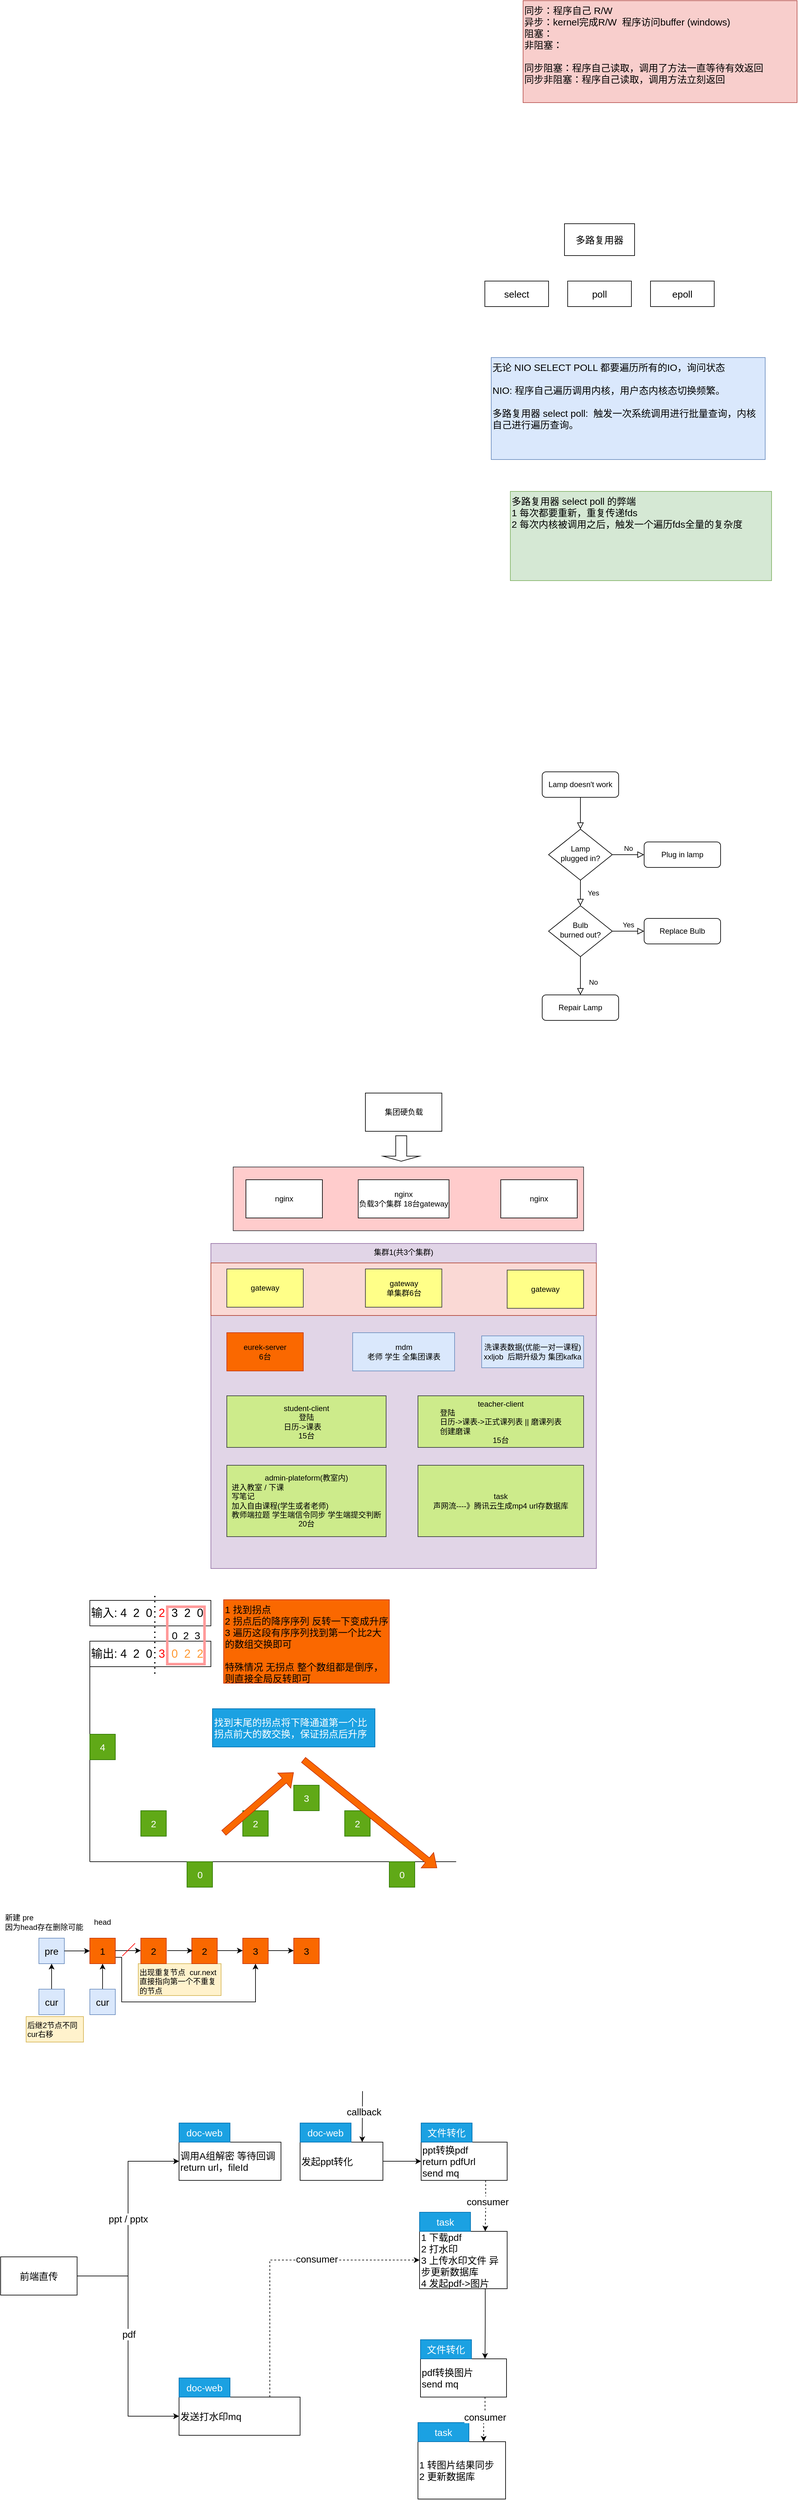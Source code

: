 <mxfile version="15.8.0" type="github">
  <diagram id="C5RBs43oDa-KdzZeNtuy" name="Page-1">
    <mxGraphModel dx="1791" dy="447" grid="1" gridSize="10" guides="1" tooltips="1" connect="1" arrows="1" fold="1" page="1" pageScale="1" pageWidth="827" pageHeight="1169" math="0" shadow="0">
      <root>
        <mxCell id="WIyWlLk6GJQsqaUBKTNV-0" />
        <mxCell id="WIyWlLk6GJQsqaUBKTNV-1" parent="WIyWlLk6GJQsqaUBKTNV-0" />
        <mxCell id="8OmgVCG0ZMOT1bSw1nVB-51" value="出现重复节点&amp;nbsp; cur.next 直接指向第一个不重复的节点&lt;div&gt;&lt;/div&gt;" style="rounded=0;whiteSpace=wrap;html=1;fontSize=12;strokeColor=#d6b656;strokeWidth=1;fillColor=#fff2cc;align=left;verticalAlign=top;" parent="WIyWlLk6GJQsqaUBKTNV-1" vertex="1">
          <mxGeometry x="-564" y="3120" width="130" height="50" as="geometry" />
        </mxCell>
        <mxCell id="EfoNU9cNlIkB-AGb6Jq7-28" value="" style="rounded=0;whiteSpace=wrap;html=1;align=left;verticalAlign=middle;fillColor=#ffcccc;strokeColor=#36393d;" parent="WIyWlLk6GJQsqaUBKTNV-1" vertex="1">
          <mxGeometry x="-415" y="1870" width="550" height="100" as="geometry" />
        </mxCell>
        <mxCell id="EfoNU9cNlIkB-AGb6Jq7-8" value="集群1(共3个集群)" style="rounded=0;whiteSpace=wrap;html=1;align=center;verticalAlign=top;fillColor=#e1d5e7;strokeColor=#9673a6;" parent="WIyWlLk6GJQsqaUBKTNV-1" vertex="1">
          <mxGeometry x="-450" y="1990" width="605" height="510" as="geometry" />
        </mxCell>
        <mxCell id="EfoNU9cNlIkB-AGb6Jq7-23" value="" style="rounded=0;whiteSpace=wrap;html=1;align=center;verticalAlign=middle;fillColor=#fad9d5;strokeColor=#ae4132;" parent="WIyWlLk6GJQsqaUBKTNV-1" vertex="1">
          <mxGeometry x="-450" y="2020.5" width="605" height="82.5" as="geometry" />
        </mxCell>
        <mxCell id="WIyWlLk6GJQsqaUBKTNV-2" value="" style="rounded=0;html=1;jettySize=auto;orthogonalLoop=1;fontSize=11;endArrow=block;endFill=0;endSize=8;strokeWidth=1;shadow=0;labelBackgroundColor=none;edgeStyle=orthogonalEdgeStyle;" parent="WIyWlLk6GJQsqaUBKTNV-1" source="WIyWlLk6GJQsqaUBKTNV-3" target="WIyWlLk6GJQsqaUBKTNV-6" edge="1">
          <mxGeometry relative="1" as="geometry" />
        </mxCell>
        <mxCell id="WIyWlLk6GJQsqaUBKTNV-3" value="Lamp doesn&#39;t work" style="rounded=1;whiteSpace=wrap;html=1;fontSize=12;glass=0;strokeWidth=1;shadow=0;" parent="WIyWlLk6GJQsqaUBKTNV-1" vertex="1">
          <mxGeometry x="70" y="1250" width="120" height="40" as="geometry" />
        </mxCell>
        <mxCell id="WIyWlLk6GJQsqaUBKTNV-4" value="Yes" style="rounded=0;html=1;jettySize=auto;orthogonalLoop=1;fontSize=11;endArrow=block;endFill=0;endSize=8;strokeWidth=1;shadow=0;labelBackgroundColor=none;edgeStyle=orthogonalEdgeStyle;" parent="WIyWlLk6GJQsqaUBKTNV-1" source="WIyWlLk6GJQsqaUBKTNV-6" target="WIyWlLk6GJQsqaUBKTNV-10" edge="1">
          <mxGeometry y="20" relative="1" as="geometry">
            <mxPoint as="offset" />
          </mxGeometry>
        </mxCell>
        <mxCell id="WIyWlLk6GJQsqaUBKTNV-5" value="No" style="edgeStyle=orthogonalEdgeStyle;rounded=0;html=1;jettySize=auto;orthogonalLoop=1;fontSize=11;endArrow=block;endFill=0;endSize=8;strokeWidth=1;shadow=0;labelBackgroundColor=none;" parent="WIyWlLk6GJQsqaUBKTNV-1" source="WIyWlLk6GJQsqaUBKTNV-6" target="WIyWlLk6GJQsqaUBKTNV-7" edge="1">
          <mxGeometry y="10" relative="1" as="geometry">
            <mxPoint as="offset" />
          </mxGeometry>
        </mxCell>
        <mxCell id="WIyWlLk6GJQsqaUBKTNV-6" value="Lamp&lt;br&gt;plugged in?" style="rhombus;whiteSpace=wrap;html=1;shadow=0;fontFamily=Helvetica;fontSize=12;align=center;strokeWidth=1;spacing=6;spacingTop=-4;" parent="WIyWlLk6GJQsqaUBKTNV-1" vertex="1">
          <mxGeometry x="80" y="1340" width="100" height="80" as="geometry" />
        </mxCell>
        <mxCell id="WIyWlLk6GJQsqaUBKTNV-7" value="Plug in lamp" style="rounded=1;whiteSpace=wrap;html=1;fontSize=12;glass=0;strokeWidth=1;shadow=0;" parent="WIyWlLk6GJQsqaUBKTNV-1" vertex="1">
          <mxGeometry x="230" y="1360" width="120" height="40" as="geometry" />
        </mxCell>
        <mxCell id="WIyWlLk6GJQsqaUBKTNV-8" value="No" style="rounded=0;html=1;jettySize=auto;orthogonalLoop=1;fontSize=11;endArrow=block;endFill=0;endSize=8;strokeWidth=1;shadow=0;labelBackgroundColor=none;edgeStyle=orthogonalEdgeStyle;" parent="WIyWlLk6GJQsqaUBKTNV-1" source="WIyWlLk6GJQsqaUBKTNV-10" target="WIyWlLk6GJQsqaUBKTNV-11" edge="1">
          <mxGeometry x="0.333" y="20" relative="1" as="geometry">
            <mxPoint as="offset" />
          </mxGeometry>
        </mxCell>
        <mxCell id="WIyWlLk6GJQsqaUBKTNV-9" value="Yes" style="edgeStyle=orthogonalEdgeStyle;rounded=0;html=1;jettySize=auto;orthogonalLoop=1;fontSize=11;endArrow=block;endFill=0;endSize=8;strokeWidth=1;shadow=0;labelBackgroundColor=none;" parent="WIyWlLk6GJQsqaUBKTNV-1" source="WIyWlLk6GJQsqaUBKTNV-10" target="WIyWlLk6GJQsqaUBKTNV-12" edge="1">
          <mxGeometry y="10" relative="1" as="geometry">
            <mxPoint as="offset" />
          </mxGeometry>
        </mxCell>
        <mxCell id="WIyWlLk6GJQsqaUBKTNV-10" value="Bulb&lt;br&gt;burned out?" style="rhombus;whiteSpace=wrap;html=1;shadow=0;fontFamily=Helvetica;fontSize=12;align=center;strokeWidth=1;spacing=6;spacingTop=-4;" parent="WIyWlLk6GJQsqaUBKTNV-1" vertex="1">
          <mxGeometry x="80" y="1460" width="100" height="80" as="geometry" />
        </mxCell>
        <mxCell id="WIyWlLk6GJQsqaUBKTNV-11" value="Repair Lamp" style="rounded=1;whiteSpace=wrap;html=1;fontSize=12;glass=0;strokeWidth=1;shadow=0;" parent="WIyWlLk6GJQsqaUBKTNV-1" vertex="1">
          <mxGeometry x="70" y="1600" width="120" height="40" as="geometry" />
        </mxCell>
        <mxCell id="WIyWlLk6GJQsqaUBKTNV-12" value="Replace Bulb" style="rounded=1;whiteSpace=wrap;html=1;fontSize=12;glass=0;strokeWidth=1;shadow=0;" parent="WIyWlLk6GJQsqaUBKTNV-1" vertex="1">
          <mxGeometry x="230" y="1480" width="120" height="40" as="geometry" />
        </mxCell>
        <mxCell id="0eLvDJqD8OiNdp7uU_4w-1" value="同步：程序自己 R/W&lt;br&gt;异步：kernel完成R/W&amp;nbsp; 程序访问buffer (windows)&lt;br&gt;阻塞：&lt;br&gt;非阻塞：&lt;br&gt;&lt;br&gt;同步阻塞：程序自己读取，调用了方法一直等待有效返回&lt;br&gt;同步非阻塞：程序自己读取，调用方法立刻返回" style="rounded=0;whiteSpace=wrap;html=1;fillColor=#f8cecc;strokeColor=#b85450;align=left;fontSize=15;verticalAlign=top;" parent="WIyWlLk6GJQsqaUBKTNV-1" vertex="1">
          <mxGeometry x="40" y="40" width="430" height="160" as="geometry" />
        </mxCell>
        <mxCell id="0eLvDJqD8OiNdp7uU_4w-3" value="多路复用器" style="rounded=0;whiteSpace=wrap;html=1;fontSize=15;verticalAlign=middle;" parent="WIyWlLk6GJQsqaUBKTNV-1" vertex="1">
          <mxGeometry x="105" y="390" width="110" height="50" as="geometry" />
        </mxCell>
        <mxCell id="0eLvDJqD8OiNdp7uU_4w-5" value="select" style="rounded=0;whiteSpace=wrap;html=1;fontSize=15;verticalAlign=middle;" parent="WIyWlLk6GJQsqaUBKTNV-1" vertex="1">
          <mxGeometry x="-20" y="480" width="100" height="40" as="geometry" />
        </mxCell>
        <mxCell id="0eLvDJqD8OiNdp7uU_4w-6" value="poll" style="rounded=0;whiteSpace=wrap;html=1;fontSize=15;verticalAlign=middle;" parent="WIyWlLk6GJQsqaUBKTNV-1" vertex="1">
          <mxGeometry x="110" y="480" width="100" height="40" as="geometry" />
        </mxCell>
        <mxCell id="0eLvDJqD8OiNdp7uU_4w-7" value="epoll" style="rounded=0;whiteSpace=wrap;html=1;fontSize=15;verticalAlign=middle;" parent="WIyWlLk6GJQsqaUBKTNV-1" vertex="1">
          <mxGeometry x="240" y="480" width="100" height="40" as="geometry" />
        </mxCell>
        <mxCell id="0eLvDJqD8OiNdp7uU_4w-8" value="无论 NIO SELECT POLL 都要遍历所有的IO，询问状态&lt;br&gt;&lt;br&gt;NIO: 程序自己遍历调用内核，用户态内核态切换频繁。&lt;br&gt;&lt;br&gt;多路复用器 select poll:&amp;nbsp; 触发一次系统调用进行批量查询，内核自己进行遍历查询。&lt;span style=&quot;color: rgba(0 , 0 , 0 , 0) ; font-family: monospace ; font-size: 0px&quot;&gt;%3CmxGraphModel%3E%3Croot%3E%3CmxCell%20id%3D%220%22%2F%3E%3CmxCell%20id%3D%221%22%20parent%3D%220%22%2F%3E%3CmxCell%20id%3D%222%22%20value%3D%22%E5%90%8C%E6%AD%A5%EF%BC%9A%E7%A8%8B%E5%BA%8F%E8%87%AA%E5%B7%B1%20R%2FW%26lt%3Bbr%26gt%3B%E5%BC%82%E6%AD%A5%EF%BC%9Akernel%E5%AE%8C%E6%88%90R%2FW%26amp%3Bnbsp%3B%20%E7%A8%8B%E5%BA%8F%E8%AE%BF%E9%97%AEbuffer%20(windows)%26lt%3Bbr%26gt%3B%E9%98%BB%E5%A1%9E%EF%BC%9A%26lt%3Bbr%26gt%3B%E9%9D%9E%E9%98%BB%E5%A1%9E%EF%BC%9A%26lt%3Bbr%26gt%3B%26lt%3Bbr%26gt%3B%E5%90%8C%E6%AD%A5%E9%98%BB%E5%A1%9E%EF%BC%9A%E7%A8%8B%E5%BA%8F%E8%87%AA%E5%B7%B1%E8%AF%BB%E5%8F%96%EF%BC%8C%E8%B0%83%E7%94%A8%E4%BA%86%E6%96%B9%E6%B3%95%E4%B8%80%E7%9B%B4%E7%AD%89%E5%BE%85%E6%9C%89%E6%95%88%E8%BF%94%E5%9B%9E%26lt%3Bbr%26gt%3B%E5%90%8C%E6%AD%A5%E9%9D%9E%E9%98%BB%E5%A1%9E%EF%BC%9A%E7%A8%8B%E5%BA%8F%E8%87%AA%E5%B7%B1%E8%AF%BB%E5%8F%96%EF%BC%8C%E8%B0%83%E7%94%A8%E6%96%B9%E6%B3%95%E7%AB%8B%E5%88%BB%E8%BF%94%E5%9B%9E%22%20style%3D%22rounded%3D0%3BwhiteSpace%3Dwrap%3Bhtml%3D1%3BfillColor%3D%23f8cecc%3BstrokeColor%3D%23b85450%3Balign%3Dleft%3BfontSize%3D15%3BverticalAlign%3Dtop%3B%22%20vertex%3D%221%22%20parent%3D%221%22%3E%3CmxGeometry%20x%3D%2240%22%20y%3D%2240%22%20width%3D%22430%22%20height%3D%22160%22%20as%3D%22geometry%22%2F%3E%3C%2FmxCell%3E%3C%2Froot%3E%3C%2FmxGraphModel%3E&lt;/span&gt;" style="rounded=0;whiteSpace=wrap;html=1;fillColor=#dae8fc;strokeColor=#6c8ebf;align=left;fontSize=15;verticalAlign=top;" parent="WIyWlLk6GJQsqaUBKTNV-1" vertex="1">
          <mxGeometry x="-10" y="600" width="430" height="160" as="geometry" />
        </mxCell>
        <mxCell id="0eLvDJqD8OiNdp7uU_4w-11" value="多路复用器 select poll 的弊端&lt;br&gt;1 每次都要重新，重复传递fds&lt;br&gt;2 每次内核被调用之后，触发一个遍历fds全量的复杂度" style="rounded=0;whiteSpace=wrap;html=1;fontSize=15;verticalAlign=top;fillColor=#d5e8d4;strokeColor=#82b366;align=left;" parent="WIyWlLk6GJQsqaUBKTNV-1" vertex="1">
          <mxGeometry x="20" y="810" width="410" height="140" as="geometry" />
        </mxCell>
        <mxCell id="EfoNU9cNlIkB-AGb6Jq7-0" value="nginx" style="rounded=0;whiteSpace=wrap;html=1;" parent="WIyWlLk6GJQsqaUBKTNV-1" vertex="1">
          <mxGeometry x="-395" y="1890" width="120" height="60" as="geometry" />
        </mxCell>
        <mxCell id="EfoNU9cNlIkB-AGb6Jq7-1" value="nginx&lt;br&gt;负载3个集群 18台gateway" style="rounded=0;whiteSpace=wrap;html=1;" parent="WIyWlLk6GJQsqaUBKTNV-1" vertex="1">
          <mxGeometry x="-218.75" y="1890" width="142.5" height="60" as="geometry" />
        </mxCell>
        <mxCell id="EfoNU9cNlIkB-AGb6Jq7-2" value="nginx" style="rounded=0;whiteSpace=wrap;html=1;" parent="WIyWlLk6GJQsqaUBKTNV-1" vertex="1">
          <mxGeometry x="5" y="1890" width="120" height="60" as="geometry" />
        </mxCell>
        <mxCell id="EfoNU9cNlIkB-AGb6Jq7-3" value="集团硬负载" style="rounded=0;whiteSpace=wrap;html=1;" parent="WIyWlLk6GJQsqaUBKTNV-1" vertex="1">
          <mxGeometry x="-207.5" y="1754" width="120" height="60" as="geometry" />
        </mxCell>
        <mxCell id="EfoNU9cNlIkB-AGb6Jq7-5" value="gateway" style="rounded=0;whiteSpace=wrap;html=1;align=center;fillColor=#ffff88;strokeColor=#36393d;" parent="WIyWlLk6GJQsqaUBKTNV-1" vertex="1">
          <mxGeometry x="-425" y="2030" width="120" height="60" as="geometry" />
        </mxCell>
        <mxCell id="EfoNU9cNlIkB-AGb6Jq7-6" value="gateway&lt;br&gt;单集群6台" style="rounded=0;whiteSpace=wrap;html=1;align=center;fillColor=#ffff88;strokeColor=#36393d;" parent="WIyWlLk6GJQsqaUBKTNV-1" vertex="1">
          <mxGeometry x="-207.5" y="2030" width="120" height="60" as="geometry" />
        </mxCell>
        <mxCell id="EfoNU9cNlIkB-AGb6Jq7-7" value="gateway" style="rounded=0;whiteSpace=wrap;html=1;align=center;fillColor=#ffff88;strokeColor=#36393d;" parent="WIyWlLk6GJQsqaUBKTNV-1" vertex="1">
          <mxGeometry x="15" y="2031.75" width="120" height="60" as="geometry" />
        </mxCell>
        <mxCell id="EfoNU9cNlIkB-AGb6Jq7-13" value="teacher-client&lt;br&gt;&lt;div style=&quot;text-align: left&quot;&gt;&lt;span&gt;登陆&lt;/span&gt;&lt;/div&gt;&lt;div style=&quot;text-align: left&quot;&gt;&lt;span&gt;日历-&amp;gt;课表-&amp;gt;正式课列表 || 磨课列表&lt;/span&gt;&lt;/div&gt;&lt;div style=&quot;text-align: left&quot;&gt;&lt;span&gt;创建磨课&amp;nbsp;&amp;nbsp;&lt;/span&gt;&lt;/div&gt;15台" style="rounded=0;whiteSpace=wrap;html=1;align=center;fillColor=#cdeb8b;strokeColor=#36393d;" parent="WIyWlLk6GJQsqaUBKTNV-1" vertex="1">
          <mxGeometry x="-125" y="2229" width="260" height="81" as="geometry" />
        </mxCell>
        <mxCell id="EfoNU9cNlIkB-AGb6Jq7-15" value="student-client&lt;br&gt;&lt;span style=&quot;text-align: left&quot;&gt;登陆&lt;/span&gt;&lt;br&gt;&lt;div style=&quot;text-align: left&quot;&gt;&lt;span&gt;日历-&amp;gt;课表&lt;/span&gt;&lt;/div&gt;15台" style="rounded=0;whiteSpace=wrap;html=1;align=center;fillColor=#cdeb8b;strokeColor=#36393d;" parent="WIyWlLk6GJQsqaUBKTNV-1" vertex="1">
          <mxGeometry x="-425" y="2229" width="250" height="81" as="geometry" />
        </mxCell>
        <mxCell id="EfoNU9cNlIkB-AGb6Jq7-16" value="mdm&lt;br&gt;老师 学生 全集团课表" style="rounded=0;whiteSpace=wrap;html=1;align=center;fillColor=#dae8fc;strokeColor=#6c8ebf;" parent="WIyWlLk6GJQsqaUBKTNV-1" vertex="1">
          <mxGeometry x="-227.5" y="2130" width="160" height="60" as="geometry" />
        </mxCell>
        <mxCell id="EfoNU9cNlIkB-AGb6Jq7-18" value="洗课表数据(优能一对一课程)&lt;br&gt;xxljob&amp;nbsp; 后期升级为 集团kafka" style="rounded=0;whiteSpace=wrap;html=1;align=center;fillColor=#dae8fc;strokeColor=#6c8ebf;" parent="WIyWlLk6GJQsqaUBKTNV-1" vertex="1">
          <mxGeometry x="-25" y="2135" width="160" height="50" as="geometry" />
        </mxCell>
        <mxCell id="EfoNU9cNlIkB-AGb6Jq7-19" value="admin-plateform(教室内)&lt;br&gt;&lt;div style=&quot;text-align: left&quot;&gt;&lt;span&gt;进入教室 / 下课&lt;/span&gt;&lt;/div&gt;&lt;div style=&quot;text-align: left&quot;&gt;&lt;span&gt;写笔记&lt;/span&gt;&lt;/div&gt;&lt;div style=&quot;text-align: left&quot;&gt;&lt;span&gt;加入自由课程(学生或者老师)&lt;/span&gt;&lt;/div&gt;&lt;div style=&quot;text-align: left&quot;&gt;&lt;span&gt;教师端拉题 学生端信令同步 学生端提交判断&lt;/span&gt;&lt;/div&gt;20台" style="rounded=0;whiteSpace=wrap;html=1;align=center;fillColor=#cdeb8b;strokeColor=#36393d;" parent="WIyWlLk6GJQsqaUBKTNV-1" vertex="1">
          <mxGeometry x="-425" y="2338" width="250" height="112" as="geometry" />
        </mxCell>
        <mxCell id="EfoNU9cNlIkB-AGb6Jq7-20" value="task&lt;br&gt;声网流----》腾讯云生成mp4 url存数据库" style="rounded=0;whiteSpace=wrap;html=1;align=center;fillColor=#cdeb8b;strokeColor=#36393d;" parent="WIyWlLk6GJQsqaUBKTNV-1" vertex="1">
          <mxGeometry x="-125" y="2338" width="260" height="112" as="geometry" />
        </mxCell>
        <mxCell id="EfoNU9cNlIkB-AGb6Jq7-22" value="eurek-server&lt;br&gt;6台" style="rounded=0;whiteSpace=wrap;html=1;align=center;verticalAlign=middle;fillColor=#fa6800;strokeColor=#C73500;fontColor=#000000;" parent="WIyWlLk6GJQsqaUBKTNV-1" vertex="1">
          <mxGeometry x="-425" y="2130" width="120" height="60" as="geometry" />
        </mxCell>
        <mxCell id="EfoNU9cNlIkB-AGb6Jq7-26" value="" style="shape=singleArrow;direction=south;whiteSpace=wrap;html=1;align=center;verticalAlign=middle;" parent="WIyWlLk6GJQsqaUBKTNV-1" vertex="1">
          <mxGeometry x="-180" y="1821" width="57.5" height="40" as="geometry" />
        </mxCell>
        <mxCell id="8OmgVCG0ZMOT1bSw1nVB-0" value="" style="endArrow=none;html=1;rounded=0;" parent="WIyWlLk6GJQsqaUBKTNV-1" edge="1">
          <mxGeometry width="50" height="50" relative="1" as="geometry">
            <mxPoint x="-640" y="2960" as="sourcePoint" />
            <mxPoint x="-640" y="2640" as="targetPoint" />
          </mxGeometry>
        </mxCell>
        <mxCell id="8OmgVCG0ZMOT1bSw1nVB-1" value="" style="endArrow=none;html=1;rounded=0;" parent="WIyWlLk6GJQsqaUBKTNV-1" edge="1">
          <mxGeometry width="50" height="50" relative="1" as="geometry">
            <mxPoint x="-640" y="2960" as="sourcePoint" />
            <mxPoint x="-65" y="2960" as="targetPoint" />
          </mxGeometry>
        </mxCell>
        <mxCell id="8OmgVCG0ZMOT1bSw1nVB-2" value="4" style="rounded=0;whiteSpace=wrap;html=1;fillColor=#60a917;strokeColor=#2D7600;fontColor=#ffffff;fontSize=15;" parent="WIyWlLk6GJQsqaUBKTNV-1" vertex="1">
          <mxGeometry x="-640" y="2760" width="40" height="40" as="geometry" />
        </mxCell>
        <mxCell id="8OmgVCG0ZMOT1bSw1nVB-3" value="2" style="rounded=0;whiteSpace=wrap;html=1;fillColor=#60a917;strokeColor=#2D7600;fontColor=#ffffff;fontSize=15;" parent="WIyWlLk6GJQsqaUBKTNV-1" vertex="1">
          <mxGeometry x="-560" y="2880" width="40" height="40" as="geometry" />
        </mxCell>
        <mxCell id="8OmgVCG0ZMOT1bSw1nVB-4" value="2" style="rounded=0;whiteSpace=wrap;html=1;fillColor=#60a917;strokeColor=#2D7600;fontColor=#ffffff;fontSize=15;" parent="WIyWlLk6GJQsqaUBKTNV-1" vertex="1">
          <mxGeometry x="-400" y="2880" width="40" height="40" as="geometry" />
        </mxCell>
        <mxCell id="8OmgVCG0ZMOT1bSw1nVB-5" value="2" style="rounded=0;whiteSpace=wrap;html=1;fillColor=#60a917;strokeColor=#2D7600;fontColor=#ffffff;fontSize=15;" parent="WIyWlLk6GJQsqaUBKTNV-1" vertex="1">
          <mxGeometry x="-240" y="2880" width="40" height="40" as="geometry" />
        </mxCell>
        <mxCell id="8OmgVCG0ZMOT1bSw1nVB-6" value="3" style="rounded=0;whiteSpace=wrap;html=1;fillColor=#60a917;strokeColor=#2D7600;fontColor=#ffffff;fontSize=15;" parent="WIyWlLk6GJQsqaUBKTNV-1" vertex="1">
          <mxGeometry x="-320" y="2840" width="40" height="40" as="geometry" />
        </mxCell>
        <mxCell id="8OmgVCG0ZMOT1bSw1nVB-7" value="0" style="rounded=0;whiteSpace=wrap;html=1;fillColor=#60a917;strokeColor=#2D7600;fontColor=#ffffff;fontSize=15;" parent="WIyWlLk6GJQsqaUBKTNV-1" vertex="1">
          <mxGeometry x="-487.5" y="2960" width="40" height="40" as="geometry" />
        </mxCell>
        <mxCell id="8OmgVCG0ZMOT1bSw1nVB-10" value="0" style="rounded=0;whiteSpace=wrap;html=1;fillColor=#60a917;strokeColor=#2D7600;fontColor=#ffffff;fontSize=15;" parent="WIyWlLk6GJQsqaUBKTNV-1" vertex="1">
          <mxGeometry x="-170" y="2960" width="40" height="40" as="geometry" />
        </mxCell>
        <mxCell id="8OmgVCG0ZMOT1bSw1nVB-11" value="" style="shape=flexArrow;endArrow=classic;html=1;rounded=0;fontSize=15;fillColor=#fa6800;strokeColor=#C73500;" parent="WIyWlLk6GJQsqaUBKTNV-1" edge="1">
          <mxGeometry width="50" height="50" relative="1" as="geometry">
            <mxPoint x="-305" y="2800" as="sourcePoint" />
            <mxPoint x="-95" y="2970" as="targetPoint" />
          </mxGeometry>
        </mxCell>
        <mxCell id="8OmgVCG0ZMOT1bSw1nVB-12" value="" style="shape=flexArrow;endArrow=classic;html=1;rounded=0;fontSize=15;fillColor=#fa6800;strokeColor=#C73500;" parent="WIyWlLk6GJQsqaUBKTNV-1" edge="1">
          <mxGeometry width="50" height="50" relative="1" as="geometry">
            <mxPoint x="-430" y="2915" as="sourcePoint" />
            <mxPoint x="-320" y="2820" as="targetPoint" />
          </mxGeometry>
        </mxCell>
        <mxCell id="8OmgVCG0ZMOT1bSw1nVB-14" value="找到末尾的拐点将下降通道第一个比拐点前大的数交换，保证拐点后升序" style="rounded=0;whiteSpace=wrap;html=1;fillColor=#1ba1e2;strokeColor=#006EAF;fontColor=#ffffff;fontSize=15;align=left;" parent="WIyWlLk6GJQsqaUBKTNV-1" vertex="1">
          <mxGeometry x="-447.5" y="2720" width="255" height="60" as="geometry" />
        </mxCell>
        <mxCell id="8OmgVCG0ZMOT1bSw1nVB-18" value="&lt;font style=&quot;font-size: 18px&quot;&gt;输入: 4&amp;nbsp; 2&amp;nbsp; 0&amp;nbsp; &lt;font color=&quot;#ff0000&quot;&gt;2&lt;/font&gt;&amp;nbsp; 3&amp;nbsp; 2&amp;nbsp; 0&lt;/font&gt;" style="rounded=0;whiteSpace=wrap;html=1;fontSize=15;align=left;" parent="WIyWlLk6GJQsqaUBKTNV-1" vertex="1">
          <mxGeometry x="-640" y="2550" width="190" height="40" as="geometry" />
        </mxCell>
        <mxCell id="8OmgVCG0ZMOT1bSw1nVB-19" value="&lt;font style=&quot;font-size: 18px&quot;&gt;输出: 4&amp;nbsp; 2&amp;nbsp; 0&amp;nbsp; &lt;font color=&quot;#ff0000&quot;&gt;3&lt;/font&gt;&amp;nbsp;&lt;font color=&quot;#ff9933&quot;&gt; 0&amp;nbsp; 2&amp;nbsp; 2&lt;/font&gt;&lt;/font&gt;" style="rounded=0;whiteSpace=wrap;html=1;fontSize=15;align=left;" parent="WIyWlLk6GJQsqaUBKTNV-1" vertex="1">
          <mxGeometry x="-640" y="2614" width="190" height="40" as="geometry" />
        </mxCell>
        <mxCell id="8OmgVCG0ZMOT1bSw1nVB-20" value="" style="endArrow=none;dashed=1;html=1;dashPattern=1 3;strokeWidth=2;rounded=0;fontSize=18;" parent="WIyWlLk6GJQsqaUBKTNV-1" edge="1">
          <mxGeometry width="50" height="50" relative="1" as="geometry">
            <mxPoint x="-538" y="2665" as="sourcePoint" />
            <mxPoint x="-538" y="2540" as="targetPoint" />
          </mxGeometry>
        </mxCell>
        <mxCell id="8OmgVCG0ZMOT1bSw1nVB-25" value="&lt;font style=&quot;font-size: 15px&quot;&gt;1 找到拐点&lt;br&gt;2 拐点后的降序序列 反转一下变成升序&lt;br&gt;3 遍历这段有序序列找到第一个比2大的数组交换即可&lt;br&gt;&lt;br&gt;特殊情况 无拐点 整个数组都是倒序，则直接全局反转即可&lt;br&gt;&lt;/font&gt;" style="rounded=0;whiteSpace=wrap;html=1;align=left;fillColor=#fa6800;strokeColor=#C73500;verticalAlign=top;fontColor=#000000;" parent="WIyWlLk6GJQsqaUBKTNV-1" vertex="1">
          <mxGeometry x="-430" y="2549" width="260" height="131" as="geometry" />
        </mxCell>
        <mxCell id="8OmgVCG0ZMOT1bSw1nVB-26" value="" style="rounded=0;whiteSpace=wrap;html=1;fontSize=13;fontColor=#FF9933;align=left;fillColor=none;strokeColor=#FF9999;strokeWidth=4;" parent="WIyWlLk6GJQsqaUBKTNV-1" vertex="1">
          <mxGeometry x="-518.5" y="2560" width="58.5" height="90" as="geometry" />
        </mxCell>
        <mxCell id="8OmgVCG0ZMOT1bSw1nVB-27" value="&lt;font color=&quot;#000000&quot; style=&quot;font-size: 16px&quot;&gt;0&amp;nbsp; 2&amp;nbsp; 3&lt;/font&gt;" style="text;html=1;strokeColor=none;fillColor=none;align=center;verticalAlign=middle;whiteSpace=wrap;rounded=0;fontSize=16;fontColor=#FF9933;" parent="WIyWlLk6GJQsqaUBKTNV-1" vertex="1">
          <mxGeometry x="-519" y="2590" width="60" height="30" as="geometry" />
        </mxCell>
        <mxCell id="8OmgVCG0ZMOT1bSw1nVB-61" style="edgeStyle=orthogonalEdgeStyle;rounded=0;orthogonalLoop=1;jettySize=auto;html=1;exitX=1;exitY=0.75;exitDx=0;exitDy=0;entryX=0.5;entryY=1;entryDx=0;entryDy=0;fontSize=12;fontColor=#000000;" parent="WIyWlLk6GJQsqaUBKTNV-1" source="8OmgVCG0ZMOT1bSw1nVB-30" target="8OmgVCG0ZMOT1bSw1nVB-34" edge="1">
          <mxGeometry relative="1" as="geometry">
            <Array as="points">
              <mxPoint x="-590" y="3110" />
              <mxPoint x="-590" y="3180" />
              <mxPoint x="-380" y="3180" />
            </Array>
          </mxGeometry>
        </mxCell>
        <mxCell id="8OmgVCG0ZMOT1bSw1nVB-30" value="1" style="rounded=0;whiteSpace=wrap;html=1;fillColor=#fa6800;strokeColor=#C73500;fontColor=#000000;fontSize=15;" parent="WIyWlLk6GJQsqaUBKTNV-1" vertex="1">
          <mxGeometry x="-640" y="3080" width="40" height="40" as="geometry" />
        </mxCell>
        <mxCell id="8OmgVCG0ZMOT1bSw1nVB-31" value="head" style="text;html=1;strokeColor=none;fillColor=none;align=center;verticalAlign=middle;whiteSpace=wrap;rounded=0;fontSize=12;fontColor=#000000;" parent="WIyWlLk6GJQsqaUBKTNV-1" vertex="1">
          <mxGeometry x="-650" y="3040" width="60" height="30" as="geometry" />
        </mxCell>
        <mxCell id="8OmgVCG0ZMOT1bSw1nVB-32" value="2" style="rounded=0;whiteSpace=wrap;html=1;fillColor=#fa6800;strokeColor=#C73500;fontColor=#000000;fontSize=15;" parent="WIyWlLk6GJQsqaUBKTNV-1" vertex="1">
          <mxGeometry x="-560" y="3080" width="40" height="40" as="geometry" />
        </mxCell>
        <mxCell id="8OmgVCG0ZMOT1bSw1nVB-33" value="2" style="rounded=0;whiteSpace=wrap;html=1;fillColor=#fa6800;strokeColor=#C73500;fontColor=#000000;fontSize=15;" parent="WIyWlLk6GJQsqaUBKTNV-1" vertex="1">
          <mxGeometry x="-480" y="3080" width="40" height="40" as="geometry" />
        </mxCell>
        <mxCell id="8OmgVCG0ZMOT1bSw1nVB-34" value="3" style="rounded=0;whiteSpace=wrap;html=1;fillColor=#fa6800;strokeColor=#C73500;fontColor=#000000;fontSize=15;" parent="WIyWlLk6GJQsqaUBKTNV-1" vertex="1">
          <mxGeometry x="-400" y="3080" width="40" height="40" as="geometry" />
        </mxCell>
        <mxCell id="8OmgVCG0ZMOT1bSw1nVB-35" value="3" style="rounded=0;whiteSpace=wrap;html=1;fillColor=#fa6800;strokeColor=#C73500;fontColor=#000000;fontSize=15;" parent="WIyWlLk6GJQsqaUBKTNV-1" vertex="1">
          <mxGeometry x="-320" y="3080" width="40" height="40" as="geometry" />
        </mxCell>
        <mxCell id="8OmgVCG0ZMOT1bSw1nVB-36" value="pre" style="rounded=0;whiteSpace=wrap;html=1;fillColor=#dae8fc;strokeColor=#6c8ebf;fontSize=15;" parent="WIyWlLk6GJQsqaUBKTNV-1" vertex="1">
          <mxGeometry x="-720" y="3080" width="40" height="40" as="geometry" />
        </mxCell>
        <mxCell id="8OmgVCG0ZMOT1bSw1nVB-37" value="新建 pre&lt;br&gt;因为head存在删除可能" style="text;html=1;strokeColor=none;fillColor=none;align=left;verticalAlign=middle;whiteSpace=wrap;rounded=0;fontSize=12;fontColor=#000000;" parent="WIyWlLk6GJQsqaUBKTNV-1" vertex="1">
          <mxGeometry x="-775" y="3030" width="135" height="50" as="geometry" />
        </mxCell>
        <mxCell id="8OmgVCG0ZMOT1bSw1nVB-38" value="" style="endArrow=classic;html=1;rounded=0;fontSize=12;fontColor=#000000;exitX=1;exitY=0.5;exitDx=0;exitDy=0;" parent="WIyWlLk6GJQsqaUBKTNV-1" source="8OmgVCG0ZMOT1bSw1nVB-36" target="8OmgVCG0ZMOT1bSw1nVB-30" edge="1">
          <mxGeometry width="50" height="50" relative="1" as="geometry">
            <mxPoint x="-700" y="3190" as="sourcePoint" />
            <mxPoint x="-650" y="3140" as="targetPoint" />
          </mxGeometry>
        </mxCell>
        <mxCell id="8OmgVCG0ZMOT1bSw1nVB-39" value="" style="endArrow=classic;html=1;rounded=0;fontSize=12;fontColor=#000000;exitX=1;exitY=0.5;exitDx=0;exitDy=0;" parent="WIyWlLk6GJQsqaUBKTNV-1" edge="1">
          <mxGeometry width="50" height="50" relative="1" as="geometry">
            <mxPoint x="-600" y="3099.5" as="sourcePoint" />
            <mxPoint x="-560" y="3099.5" as="targetPoint" />
          </mxGeometry>
        </mxCell>
        <mxCell id="8OmgVCG0ZMOT1bSw1nVB-40" value="" style="endArrow=classic;html=1;rounded=0;fontSize=12;fontColor=#000000;exitX=1;exitY=0.5;exitDx=0;exitDy=0;" parent="WIyWlLk6GJQsqaUBKTNV-1" edge="1">
          <mxGeometry width="50" height="50" relative="1" as="geometry">
            <mxPoint x="-360" y="3099.5" as="sourcePoint" />
            <mxPoint x="-320" y="3099.5" as="targetPoint" />
          </mxGeometry>
        </mxCell>
        <mxCell id="8OmgVCG0ZMOT1bSw1nVB-41" value="" style="endArrow=classic;html=1;rounded=0;fontSize=12;fontColor=#000000;exitX=1;exitY=0.5;exitDx=0;exitDy=0;" parent="WIyWlLk6GJQsqaUBKTNV-1" edge="1">
          <mxGeometry width="50" height="50" relative="1" as="geometry">
            <mxPoint x="-440" y="3099.5" as="sourcePoint" />
            <mxPoint x="-400" y="3099.5" as="targetPoint" />
          </mxGeometry>
        </mxCell>
        <mxCell id="8OmgVCG0ZMOT1bSw1nVB-42" value="" style="endArrow=classic;html=1;rounded=0;fontSize=12;fontColor=#000000;exitX=1;exitY=0.5;exitDx=0;exitDy=0;" parent="WIyWlLk6GJQsqaUBKTNV-1" edge="1">
          <mxGeometry width="50" height="50" relative="1" as="geometry">
            <mxPoint x="-518.5" y="3099.5" as="sourcePoint" />
            <mxPoint x="-478.5" y="3099.5" as="targetPoint" />
          </mxGeometry>
        </mxCell>
        <mxCell id="8OmgVCG0ZMOT1bSw1nVB-52" style="edgeStyle=orthogonalEdgeStyle;rounded=0;orthogonalLoop=1;jettySize=auto;html=1;exitX=0.5;exitY=0;exitDx=0;exitDy=0;entryX=0.5;entryY=1;entryDx=0;entryDy=0;fontSize=12;fontColor=#000000;" parent="WIyWlLk6GJQsqaUBKTNV-1" source="8OmgVCG0ZMOT1bSw1nVB-43" target="8OmgVCG0ZMOT1bSw1nVB-36" edge="1">
          <mxGeometry relative="1" as="geometry" />
        </mxCell>
        <mxCell id="8OmgVCG0ZMOT1bSw1nVB-43" value="cur" style="rounded=0;whiteSpace=wrap;html=1;fillColor=#dae8fc;strokeColor=#6c8ebf;fontSize=15;" parent="WIyWlLk6GJQsqaUBKTNV-1" vertex="1">
          <mxGeometry x="-720" y="3160" width="40" height="40" as="geometry" />
        </mxCell>
        <mxCell id="8OmgVCG0ZMOT1bSw1nVB-58" style="edgeStyle=orthogonalEdgeStyle;rounded=0;orthogonalLoop=1;jettySize=auto;html=1;exitX=0.5;exitY=0;exitDx=0;exitDy=0;fontSize=12;fontColor=#000000;" parent="WIyWlLk6GJQsqaUBKTNV-1" source="8OmgVCG0ZMOT1bSw1nVB-49" target="8OmgVCG0ZMOT1bSw1nVB-30" edge="1">
          <mxGeometry relative="1" as="geometry" />
        </mxCell>
        <mxCell id="8OmgVCG0ZMOT1bSw1nVB-49" value="cur" style="rounded=0;whiteSpace=wrap;html=1;fillColor=#dae8fc;strokeColor=#6c8ebf;fontSize=15;" parent="WIyWlLk6GJQsqaUBKTNV-1" vertex="1">
          <mxGeometry x="-640" y="3160" width="40" height="40" as="geometry" />
        </mxCell>
        <mxCell id="8OmgVCG0ZMOT1bSw1nVB-60" value="" style="endArrow=none;html=1;rounded=0;fontSize=12;fontColor=#000000;strokeColor=#FF0000;" parent="WIyWlLk6GJQsqaUBKTNV-1" edge="1">
          <mxGeometry width="50" height="50" relative="1" as="geometry">
            <mxPoint x="-589" y="3108" as="sourcePoint" />
            <mxPoint x="-569" y="3088" as="targetPoint" />
          </mxGeometry>
        </mxCell>
        <mxCell id="8OmgVCG0ZMOT1bSw1nVB-62" value="后继2节点不同&lt;br&gt;cur右移&lt;br&gt;&lt;div&gt;&lt;/div&gt;" style="rounded=0;whiteSpace=wrap;html=1;fontSize=12;strokeColor=#d6b656;strokeWidth=1;fillColor=#fff2cc;align=left;verticalAlign=top;" parent="WIyWlLk6GJQsqaUBKTNV-1" vertex="1">
          <mxGeometry x="-740" y="3203" width="90" height="40" as="geometry" />
        </mxCell>
        <mxCell id="bkZzYv0_aIj_2ndPKMeM-2" value="ppt / pptx" style="edgeStyle=orthogonalEdgeStyle;rounded=0;orthogonalLoop=1;jettySize=auto;html=1;exitX=1;exitY=0.5;exitDx=0;exitDy=0;entryX=0;entryY=0.5;entryDx=0;entryDy=0;fontSize=15;" parent="WIyWlLk6GJQsqaUBKTNV-1" source="bkZzYv0_aIj_2ndPKMeM-0" target="bkZzYv0_aIj_2ndPKMeM-1" edge="1">
          <mxGeometry relative="1" as="geometry" />
        </mxCell>
        <mxCell id="bkZzYv0_aIj_2ndPKMeM-4" style="edgeStyle=orthogonalEdgeStyle;rounded=0;orthogonalLoop=1;jettySize=auto;html=1;exitX=1;exitY=0.5;exitDx=0;exitDy=0;entryX=0;entryY=0.5;entryDx=0;entryDy=0;fontSize=15;" parent="WIyWlLk6GJQsqaUBKTNV-1" source="bkZzYv0_aIj_2ndPKMeM-0" target="bkZzYv0_aIj_2ndPKMeM-3" edge="1">
          <mxGeometry relative="1" as="geometry" />
        </mxCell>
        <mxCell id="bkZzYv0_aIj_2ndPKMeM-5" value="pdf" style="edgeLabel;html=1;align=center;verticalAlign=middle;resizable=0;points=[];fontSize=15;" parent="bkZzYv0_aIj_2ndPKMeM-4" vertex="1" connectable="0">
          <mxGeometry x="-0.1" y="1" relative="1" as="geometry">
            <mxPoint as="offset" />
          </mxGeometry>
        </mxCell>
        <mxCell id="bkZzYv0_aIj_2ndPKMeM-0" value="前端直传" style="rounded=0;whiteSpace=wrap;html=1;fontSize=15;" parent="WIyWlLk6GJQsqaUBKTNV-1" vertex="1">
          <mxGeometry x="-780" y="3580" width="120" height="60" as="geometry" />
        </mxCell>
        <mxCell id="bkZzYv0_aIj_2ndPKMeM-1" value="调用A组解密 等待回调&amp;nbsp;&lt;br&gt;return url，fileId&amp;nbsp;" style="rounded=0;whiteSpace=wrap;html=1;fontSize=15;align=left;" parent="WIyWlLk6GJQsqaUBKTNV-1" vertex="1">
          <mxGeometry x="-500" y="3400" width="160" height="60" as="geometry" />
        </mxCell>
        <mxCell id="bkZzYv0_aIj_2ndPKMeM-43" style="edgeStyle=orthogonalEdgeStyle;rounded=0;orthogonalLoop=1;jettySize=auto;html=1;exitX=0.75;exitY=0;exitDx=0;exitDy=0;entryX=0;entryY=0.5;entryDx=0;entryDy=0;fontSize=15;startArrow=none;startFill=0;endArrow=classic;endFill=1;dashed=1;" parent="WIyWlLk6GJQsqaUBKTNV-1" source="bkZzYv0_aIj_2ndPKMeM-3" target="bkZzYv0_aIj_2ndPKMeM-19" edge="1">
          <mxGeometry relative="1" as="geometry" />
        </mxCell>
        <mxCell id="bkZzYv0_aIj_2ndPKMeM-44" value="consumer" style="edgeLabel;html=1;align=center;verticalAlign=middle;resizable=0;points=[];fontSize=15;" parent="bkZzYv0_aIj_2ndPKMeM-43" vertex="1" connectable="0">
          <mxGeometry x="0.279" y="-5" relative="1" as="geometry">
            <mxPoint y="-7" as="offset" />
          </mxGeometry>
        </mxCell>
        <mxCell id="bkZzYv0_aIj_2ndPKMeM-3" value="发送打水印mq" style="rounded=0;whiteSpace=wrap;html=1;fontSize=15;align=left;" parent="WIyWlLk6GJQsqaUBKTNV-1" vertex="1">
          <mxGeometry x="-500" y="3800" width="190" height="60" as="geometry" />
        </mxCell>
        <mxCell id="bkZzYv0_aIj_2ndPKMeM-6" value="doc-web" style="rounded=0;whiteSpace=wrap;html=1;fontSize=15;align=center;fillColor=#1ba1e2;strokeColor=#006EAF;fontColor=#ffffff;" parent="WIyWlLk6GJQsqaUBKTNV-1" vertex="1">
          <mxGeometry x="-500" y="3370" width="80" height="30" as="geometry" />
        </mxCell>
        <mxCell id="bkZzYv0_aIj_2ndPKMeM-7" value="doc-web" style="rounded=0;whiteSpace=wrap;html=1;fontSize=15;align=center;fillColor=#1ba1e2;strokeColor=#006EAF;fontColor=#ffffff;" parent="WIyWlLk6GJQsqaUBKTNV-1" vertex="1">
          <mxGeometry x="-500" y="3770" width="80" height="30" as="geometry" />
        </mxCell>
        <mxCell id="bkZzYv0_aIj_2ndPKMeM-21" style="edgeStyle=orthogonalEdgeStyle;rounded=0;orthogonalLoop=1;jettySize=auto;html=1;exitX=0.75;exitY=1;exitDx=0;exitDy=0;entryX=0.75;entryY=0;entryDx=0;entryDy=0;fontSize=15;dashed=1;" parent="WIyWlLk6GJQsqaUBKTNV-1" source="bkZzYv0_aIj_2ndPKMeM-10" target="bkZzYv0_aIj_2ndPKMeM-19" edge="1">
          <mxGeometry relative="1" as="geometry" />
        </mxCell>
        <mxCell id="bkZzYv0_aIj_2ndPKMeM-22" value="consumer" style="edgeLabel;html=1;align=center;verticalAlign=middle;resizable=0;points=[];fontSize=15;" parent="bkZzYv0_aIj_2ndPKMeM-21" vertex="1" connectable="0">
          <mxGeometry x="-0.033" y="2" relative="1" as="geometry">
            <mxPoint y="-6" as="offset" />
          </mxGeometry>
        </mxCell>
        <mxCell id="bkZzYv0_aIj_2ndPKMeM-10" value="ppt转换pdf&lt;br&gt;return pdfUrl&lt;br&gt;send mq" style="rounded=0;whiteSpace=wrap;html=1;fontSize=15;align=left;" parent="WIyWlLk6GJQsqaUBKTNV-1" vertex="1">
          <mxGeometry x="-120" y="3400" width="135" height="60" as="geometry" />
        </mxCell>
        <mxCell id="bkZzYv0_aIj_2ndPKMeM-37" style="edgeStyle=orthogonalEdgeStyle;rounded=0;orthogonalLoop=1;jettySize=auto;html=1;exitX=1;exitY=0.5;exitDx=0;exitDy=0;fontSize=15;startArrow=none;startFill=0;endArrow=classic;endFill=1;" parent="WIyWlLk6GJQsqaUBKTNV-1" source="bkZzYv0_aIj_2ndPKMeM-11" target="bkZzYv0_aIj_2ndPKMeM-10" edge="1">
          <mxGeometry relative="1" as="geometry" />
        </mxCell>
        <mxCell id="bkZzYv0_aIj_2ndPKMeM-11" value="发起ppt转化" style="rounded=0;whiteSpace=wrap;html=1;fontSize=15;align=left;" parent="WIyWlLk6GJQsqaUBKTNV-1" vertex="1">
          <mxGeometry x="-310" y="3400" width="130" height="60" as="geometry" />
        </mxCell>
        <mxCell id="bkZzYv0_aIj_2ndPKMeM-12" value="doc-web" style="rounded=0;whiteSpace=wrap;html=1;fontSize=15;align=center;fillColor=#1ba1e2;strokeColor=#006EAF;fontColor=#ffffff;" parent="WIyWlLk6GJQsqaUBKTNV-1" vertex="1">
          <mxGeometry x="-310" y="3370" width="80" height="30" as="geometry" />
        </mxCell>
        <mxCell id="bkZzYv0_aIj_2ndPKMeM-13" value="" style="endArrow=classic;html=1;rounded=0;fontSize=15;entryX=0.75;entryY=0;entryDx=0;entryDy=0;" parent="WIyWlLk6GJQsqaUBKTNV-1" target="bkZzYv0_aIj_2ndPKMeM-11" edge="1">
          <mxGeometry width="50" height="50" relative="1" as="geometry">
            <mxPoint x="-212" y="3320" as="sourcePoint" />
            <mxPoint x="-165" y="3290" as="targetPoint" />
          </mxGeometry>
        </mxCell>
        <mxCell id="bkZzYv0_aIj_2ndPKMeM-14" value="callback" style="edgeLabel;html=1;align=center;verticalAlign=middle;resizable=0;points=[];fontSize=15;" parent="bkZzYv0_aIj_2ndPKMeM-13" vertex="1" connectable="0">
          <mxGeometry x="-0.2" y="2" relative="1" as="geometry">
            <mxPoint as="offset" />
          </mxGeometry>
        </mxCell>
        <mxCell id="bkZzYv0_aIj_2ndPKMeM-17" value="文件转化" style="rounded=0;whiteSpace=wrap;html=1;fontSize=15;align=center;fillColor=#1ba1e2;strokeColor=#006EAF;fontColor=#ffffff;" parent="WIyWlLk6GJQsqaUBKTNV-1" vertex="1">
          <mxGeometry x="-120" y="3370" width="80" height="30" as="geometry" />
        </mxCell>
        <mxCell id="bkZzYv0_aIj_2ndPKMeM-40" style="edgeStyle=orthogonalEdgeStyle;rounded=0;orthogonalLoop=1;jettySize=auto;html=1;exitX=0.75;exitY=1;exitDx=0;exitDy=0;entryX=0.75;entryY=0;entryDx=0;entryDy=0;fontSize=15;startArrow=none;startFill=0;endArrow=classic;endFill=1;" parent="WIyWlLk6GJQsqaUBKTNV-1" source="bkZzYv0_aIj_2ndPKMeM-19" target="bkZzYv0_aIj_2ndPKMeM-28" edge="1">
          <mxGeometry relative="1" as="geometry" />
        </mxCell>
        <mxCell id="bkZzYv0_aIj_2ndPKMeM-19" value="1 下载pdf&lt;br&gt;2 打水印&lt;br&gt;3 上传水印文件 异步更新数据库&lt;br&gt;4 发起pdf-&amp;gt;图片" style="rounded=0;whiteSpace=wrap;html=1;fontSize=15;align=left;" parent="WIyWlLk6GJQsqaUBKTNV-1" vertex="1">
          <mxGeometry x="-122.5" y="3540" width="137.5" height="90" as="geometry" />
        </mxCell>
        <mxCell id="bkZzYv0_aIj_2ndPKMeM-20" value="task" style="rounded=0;whiteSpace=wrap;html=1;fontSize=15;align=center;fillColor=#1ba1e2;strokeColor=#006EAF;fontColor=#ffffff;" parent="WIyWlLk6GJQsqaUBKTNV-1" vertex="1">
          <mxGeometry x="-122.5" y="3510" width="80" height="30" as="geometry" />
        </mxCell>
        <mxCell id="bkZzYv0_aIj_2ndPKMeM-24" value="1 转图片结果同步&lt;br&gt;2 更新数据库" style="rounded=0;whiteSpace=wrap;html=1;fontSize=15;align=left;" parent="WIyWlLk6GJQsqaUBKTNV-1" vertex="1">
          <mxGeometry x="-125" y="3870" width="137.5" height="90" as="geometry" />
        </mxCell>
        <mxCell id="bkZzYv0_aIj_2ndPKMeM-25" value="task" style="rounded=0;whiteSpace=wrap;html=1;fontSize=15;align=center;fillColor=#1ba1e2;strokeColor=#006EAF;fontColor=#ffffff;" parent="WIyWlLk6GJQsqaUBKTNV-1" vertex="1">
          <mxGeometry x="-125" y="3840" width="80" height="30" as="geometry" />
        </mxCell>
        <mxCell id="bkZzYv0_aIj_2ndPKMeM-30" style="edgeStyle=orthogonalEdgeStyle;rounded=0;orthogonalLoop=1;jettySize=auto;html=1;exitX=0.75;exitY=1;exitDx=0;exitDy=0;entryX=0.75;entryY=0;entryDx=0;entryDy=0;dashed=1;fontSize=15;" parent="WIyWlLk6GJQsqaUBKTNV-1" source="bkZzYv0_aIj_2ndPKMeM-28" target="bkZzYv0_aIj_2ndPKMeM-24" edge="1">
          <mxGeometry relative="1" as="geometry" />
        </mxCell>
        <mxCell id="bkZzYv0_aIj_2ndPKMeM-31" value="consumer" style="edgeLabel;html=1;align=center;verticalAlign=middle;resizable=0;points=[];fontSize=15;" parent="bkZzYv0_aIj_2ndPKMeM-30" vertex="1" connectable="0">
          <mxGeometry x="-0.153" y="-1" relative="1" as="geometry">
            <mxPoint as="offset" />
          </mxGeometry>
        </mxCell>
        <mxCell id="bkZzYv0_aIj_2ndPKMeM-28" value="pdf转换图片&lt;br&gt;send mq" style="rounded=0;whiteSpace=wrap;html=1;fontSize=15;align=left;" parent="WIyWlLk6GJQsqaUBKTNV-1" vertex="1">
          <mxGeometry x="-121" y="3740" width="135" height="60" as="geometry" />
        </mxCell>
        <mxCell id="bkZzYv0_aIj_2ndPKMeM-29" value="文件转化" style="rounded=0;whiteSpace=wrap;html=1;fontSize=15;align=center;fillColor=#1ba1e2;strokeColor=#006EAF;fontColor=#ffffff;" parent="WIyWlLk6GJQsqaUBKTNV-1" vertex="1">
          <mxGeometry x="-121" y="3710" width="80" height="30" as="geometry" />
        </mxCell>
      </root>
    </mxGraphModel>
  </diagram>
</mxfile>
